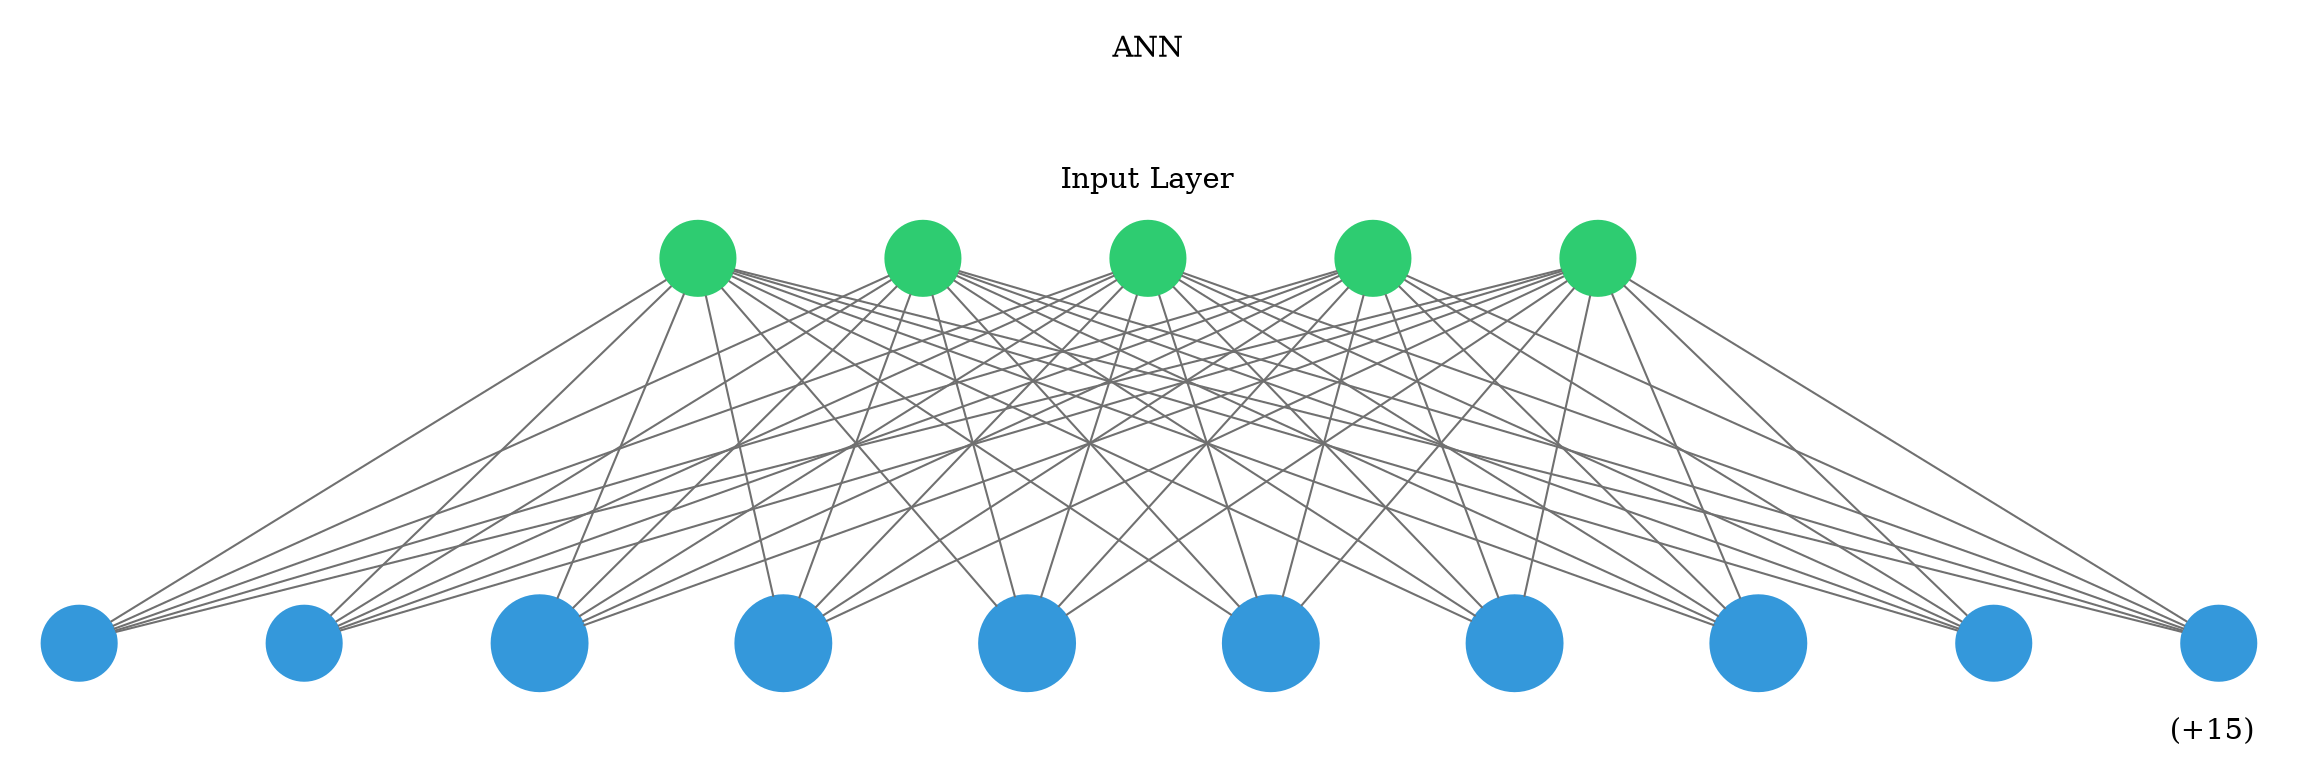 digraph g {
	graph [nodesep=1 ranksep=2 splines=false]
	edge [arrowhead=none color="#707070"]
	subgraph cluster_input {
		node [color="#2ecc71" fontcolor="#2ecc71" shape=circle style=filled]
		color=white
		1
		label="ANN



Input Layer"
		rank=same
		2
		label="ANN



Input Layer"
		rank=same
		3
		label="ANN



Input Layer"
		rank=same
		4
		label="ANN



Input Layer"
		rank=same
		5
		label="ANN



Input Layer"
		rank=same
	}
	1 -> 6
	2 -> 6
	3 -> 6
	4 -> 6
	5 -> 6
	1 -> 7
	2 -> 7
	3 -> 7
	4 -> 7
	5 -> 7
	1 -> 8
	2 -> 8
	3 -> 8
	4 -> 8
	5 -> 8
	1 -> 9
	2 -> 9
	3 -> 9
	4 -> 9
	5 -> 9
	1 -> 10
	2 -> 10
	3 -> 10
	4 -> 10
	5 -> 10
	1 -> 11
	2 -> 11
	3 -> 11
	4 -> 11
	5 -> 11
	1 -> 12
	2 -> 12
	3 -> 12
	4 -> 12
	5 -> 12
	1 -> 13
	2 -> 13
	3 -> 13
	4 -> 13
	5 -> 13
	1 -> 14
	2 -> 14
	3 -> 14
	4 -> 14
	5 -> 14
	1 -> 15
	2 -> 15
	3 -> 15
	4 -> 15
	5 -> 15
	subgraph cluster_1 {
		color=white
		rank=same
		label=" (+15)" labeljust=right labelloc=b
		6 [color="#3498db" fontcolor="#3498db" shape=circle style=filled]
		7 [color="#3498db" fontcolor="#3498db" shape=circle style=filled]
		8 [color="#3498db" fontcolor="#3498db" shape=circle style=filled]
		9 [color="#3498db" fontcolor="#3498db" shape=circle style=filled]
		10 [color="#3498db" fontcolor="#3498db" shape=circle style=filled]
		11 [color="#3498db" fontcolor="#3498db" shape=circle style=filled]
		12 [color="#3498db" fontcolor="#3498db" shape=circle style=filled]
		13 [color="#3498db" fontcolor="#3498db" shape=circle style=filled]
		14 [color="#3498db" fontcolor="#3498db" shape=circle style=filled]
		15 [color="#3498db" fontcolor="#3498db" shape=circle style=filled]
	}
	subgraph cluster_output {
		node [color="#2ecc71" fontcolor="#2ecc71" shape=circle style=filled]
		color=white
		rank=same
		labeljust=1
		label="Output Layer" labelloc=bottom
	}
	arrowShape=none
}

